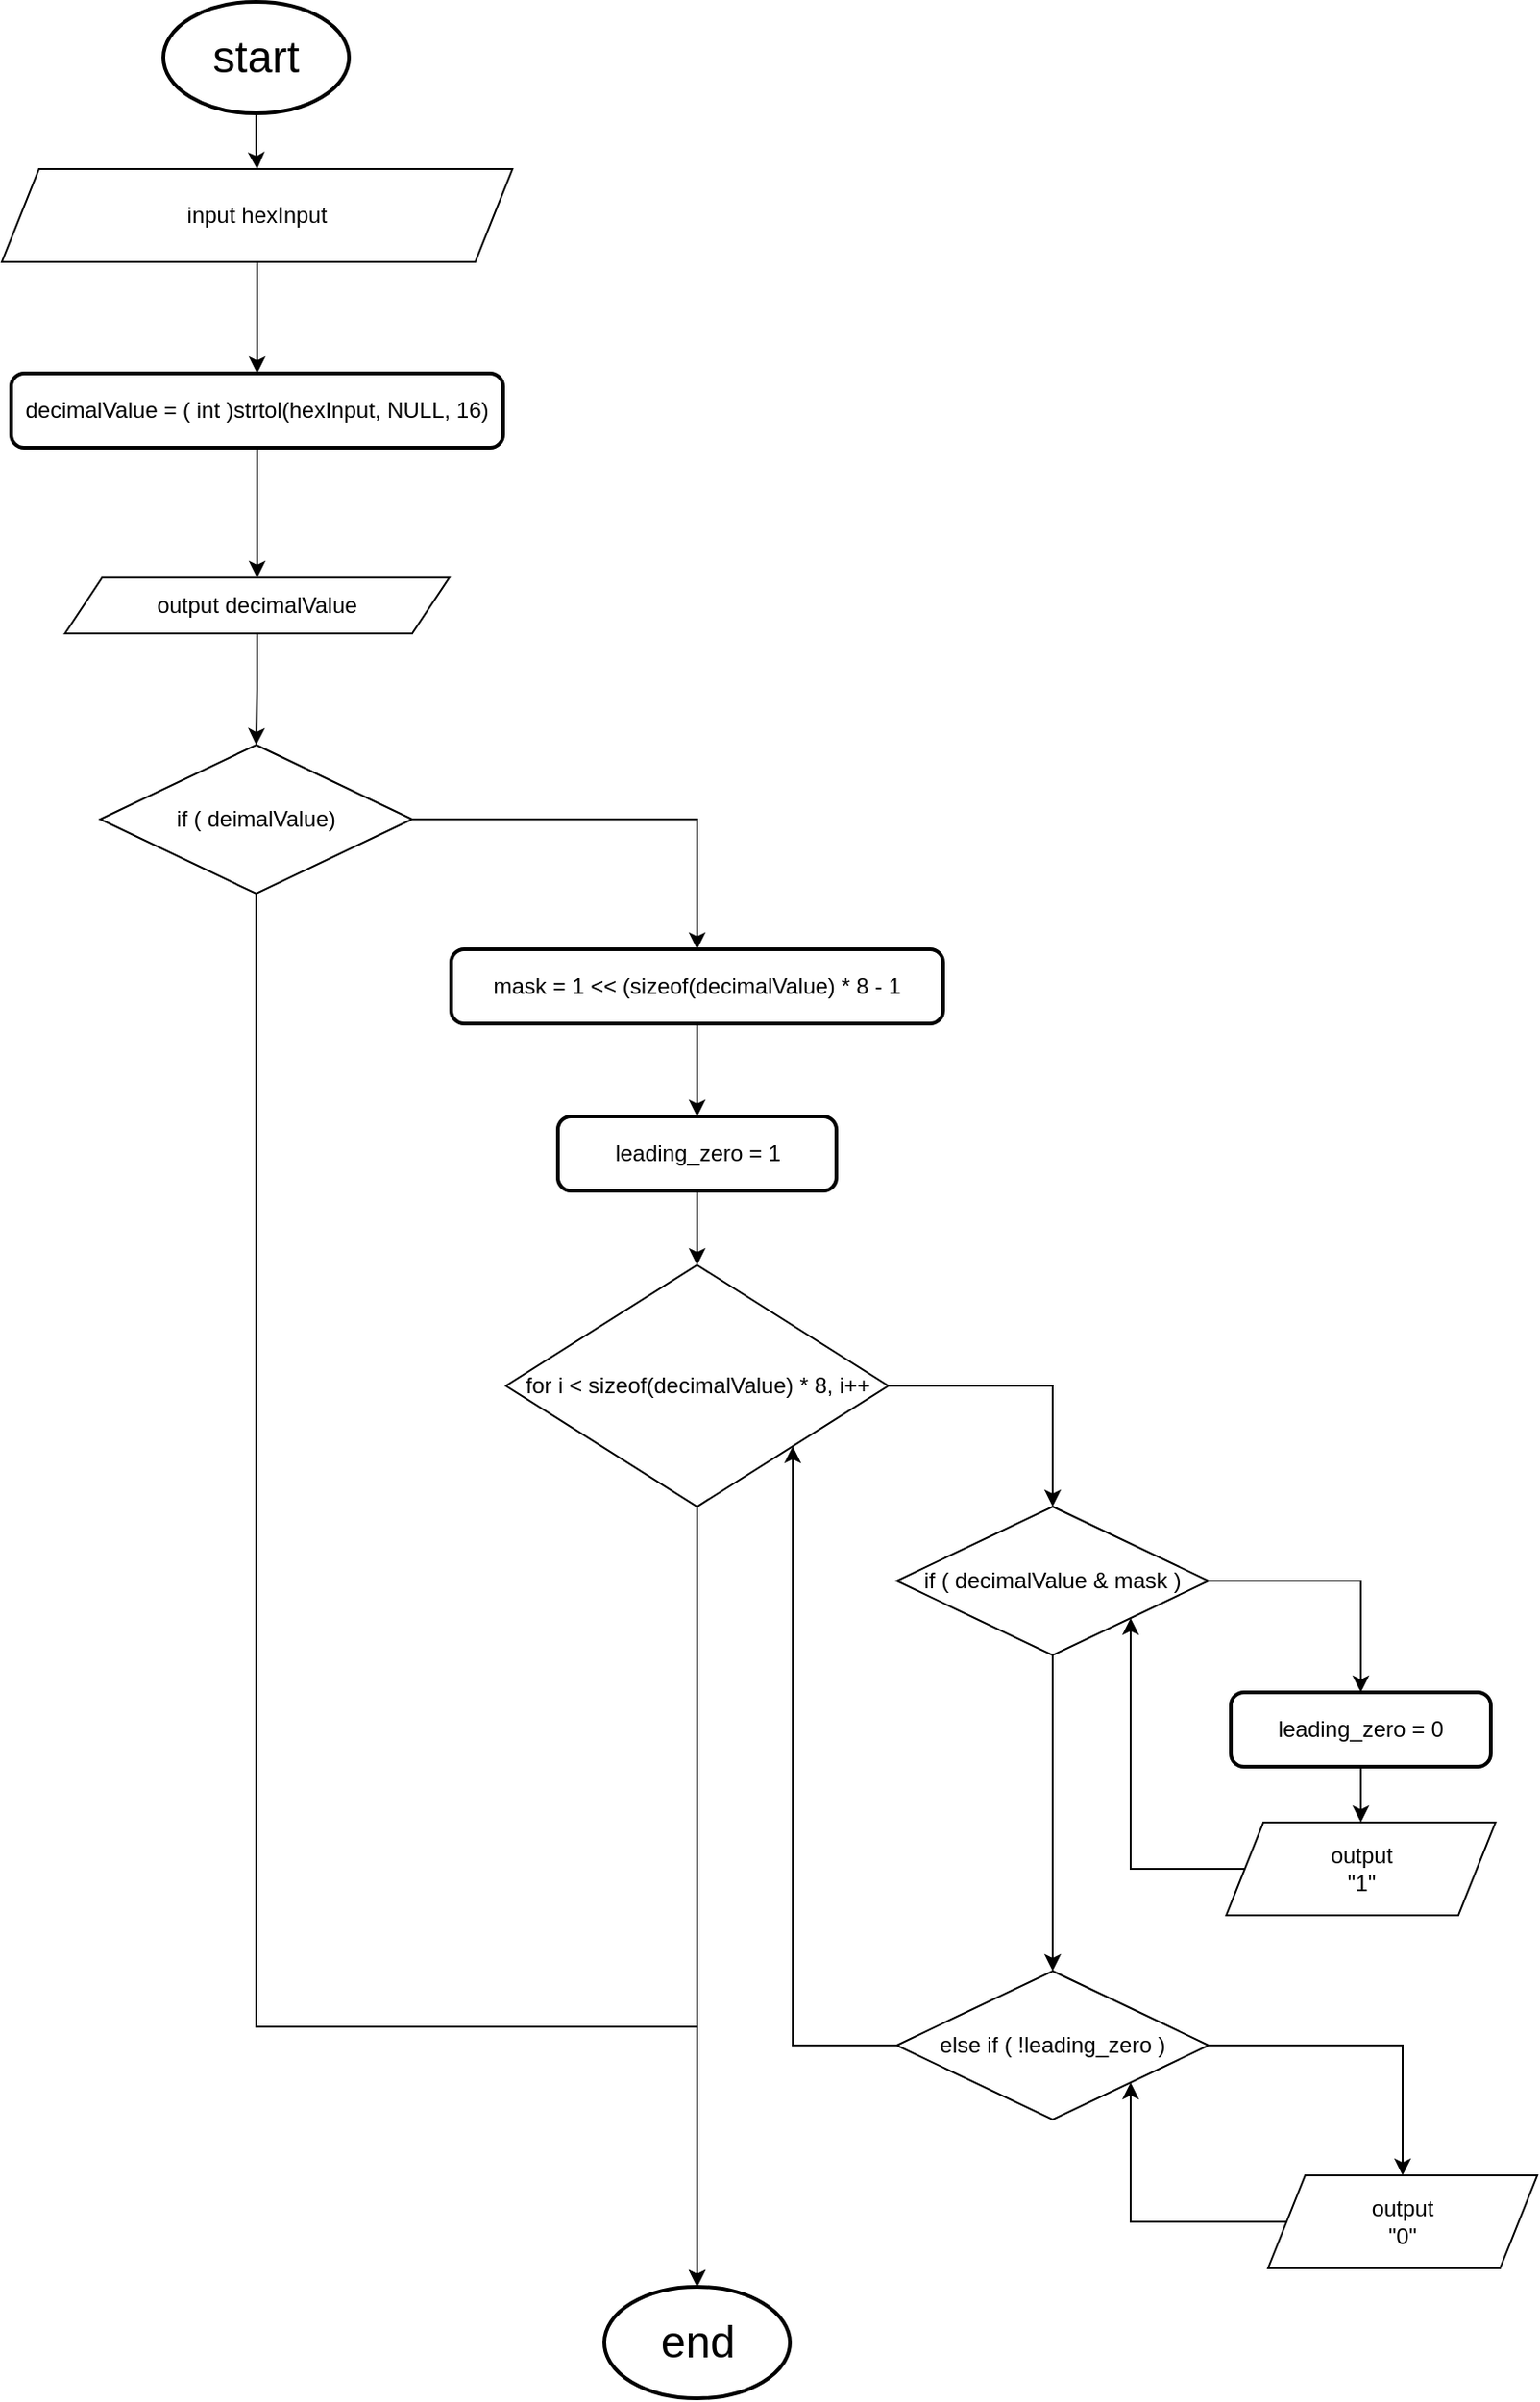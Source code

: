 <mxfile version="25.0.3">
  <diagram name="Page-1" id="tH1B05S7cDsGQLrVIaWI">
    <mxGraphModel dx="2049" dy="1066" grid="1" gridSize="10" guides="1" tooltips="1" connect="1" arrows="1" fold="1" page="1" pageScale="1" pageWidth="850" pageHeight="1100" math="0" shadow="0">
      <root>
        <mxCell id="0" />
        <mxCell id="1" parent="0" />
        <mxCell id="ozsisSN1wUWCmHHTkumO-28" style="edgeStyle=orthogonalEdgeStyle;rounded=0;orthogonalLoop=1;jettySize=auto;html=1;entryX=0.5;entryY=0;entryDx=0;entryDy=0;" edge="1" parent="1" source="ozsisSN1wUWCmHHTkumO-1" target="ozsisSN1wUWCmHHTkumO-3">
          <mxGeometry relative="1" as="geometry" />
        </mxCell>
        <mxCell id="ozsisSN1wUWCmHHTkumO-1" value="&lt;font style=&quot;font-size: 24px;&quot;&gt;start&lt;/font&gt;" style="strokeWidth=2;html=1;shape=mxgraph.flowchart.start_1;whiteSpace=wrap;" vertex="1" parent="1">
          <mxGeometry x="375" y="40" width="100" height="60" as="geometry" />
        </mxCell>
        <mxCell id="ozsisSN1wUWCmHHTkumO-2" value="&lt;font style=&quot;font-size: 24px;&quot;&gt;end&lt;/font&gt;" style="strokeWidth=2;html=1;shape=mxgraph.flowchart.start_1;whiteSpace=wrap;" vertex="1" parent="1">
          <mxGeometry x="612.5" y="1270" width="100" height="60" as="geometry" />
        </mxCell>
        <mxCell id="ozsisSN1wUWCmHHTkumO-29" style="edgeStyle=orthogonalEdgeStyle;rounded=0;orthogonalLoop=1;jettySize=auto;html=1;entryX=0.5;entryY=0;entryDx=0;entryDy=0;" edge="1" parent="1" source="ozsisSN1wUWCmHHTkumO-3" target="ozsisSN1wUWCmHHTkumO-4">
          <mxGeometry relative="1" as="geometry" />
        </mxCell>
        <mxCell id="ozsisSN1wUWCmHHTkumO-3" value="input hexInput" style="shape=parallelogram;perimeter=parallelogramPerimeter;whiteSpace=wrap;html=1;fixedSize=1;" vertex="1" parent="1">
          <mxGeometry x="288" y="130" width="275" height="50" as="geometry" />
        </mxCell>
        <mxCell id="ozsisSN1wUWCmHHTkumO-30" style="edgeStyle=orthogonalEdgeStyle;rounded=0;orthogonalLoop=1;jettySize=auto;html=1;entryX=0.5;entryY=0;entryDx=0;entryDy=0;" edge="1" parent="1" source="ozsisSN1wUWCmHHTkumO-4" target="ozsisSN1wUWCmHHTkumO-5">
          <mxGeometry relative="1" as="geometry" />
        </mxCell>
        <mxCell id="ozsisSN1wUWCmHHTkumO-4" value="decimalValue = ( int )strtol(hexInput, NULL, 16)" style="rounded=1;whiteSpace=wrap;html=1;absoluteArcSize=1;arcSize=14;strokeWidth=2;" vertex="1" parent="1">
          <mxGeometry x="293" y="240" width="265" height="40" as="geometry" />
        </mxCell>
        <mxCell id="ozsisSN1wUWCmHHTkumO-31" style="edgeStyle=orthogonalEdgeStyle;rounded=0;orthogonalLoop=1;jettySize=auto;html=1;entryX=0.5;entryY=0;entryDx=0;entryDy=0;" edge="1" parent="1" source="ozsisSN1wUWCmHHTkumO-5" target="ozsisSN1wUWCmHHTkumO-7">
          <mxGeometry relative="1" as="geometry" />
        </mxCell>
        <mxCell id="ozsisSN1wUWCmHHTkumO-5" value="output decimalValue" style="shape=parallelogram;perimeter=parallelogramPerimeter;whiteSpace=wrap;html=1;fixedSize=1;" vertex="1" parent="1">
          <mxGeometry x="322" y="350" width="207" height="30" as="geometry" />
        </mxCell>
        <mxCell id="ozsisSN1wUWCmHHTkumO-14" style="edgeStyle=orthogonalEdgeStyle;rounded=0;orthogonalLoop=1;jettySize=auto;html=1;entryX=0.5;entryY=0;entryDx=0;entryDy=0;" edge="1" parent="1" source="ozsisSN1wUWCmHHTkumO-6" target="ozsisSN1wUWCmHHTkumO-13">
          <mxGeometry relative="1" as="geometry" />
        </mxCell>
        <mxCell id="ozsisSN1wUWCmHHTkumO-6" value="for i &amp;lt; sizeof(decimalValue) * 8, i++" style="rhombus;whiteSpace=wrap;html=1;" vertex="1" parent="1">
          <mxGeometry x="559.5" y="720" width="206" height="130" as="geometry" />
        </mxCell>
        <mxCell id="ozsisSN1wUWCmHHTkumO-10" style="edgeStyle=orthogonalEdgeStyle;rounded=0;orthogonalLoop=1;jettySize=auto;html=1;entryX=0.5;entryY=0;entryDx=0;entryDy=0;" edge="1" parent="1" source="ozsisSN1wUWCmHHTkumO-7" target="ozsisSN1wUWCmHHTkumO-8">
          <mxGeometry relative="1" as="geometry" />
        </mxCell>
        <mxCell id="ozsisSN1wUWCmHHTkumO-7" value="if ( deimalValue)" style="rhombus;whiteSpace=wrap;html=1;" vertex="1" parent="1">
          <mxGeometry x="341" y="440" width="168" height="80" as="geometry" />
        </mxCell>
        <mxCell id="ozsisSN1wUWCmHHTkumO-11" style="edgeStyle=orthogonalEdgeStyle;rounded=0;orthogonalLoop=1;jettySize=auto;html=1;entryX=0.5;entryY=0;entryDx=0;entryDy=0;" edge="1" parent="1" source="ozsisSN1wUWCmHHTkumO-8" target="ozsisSN1wUWCmHHTkumO-9">
          <mxGeometry relative="1" as="geometry" />
        </mxCell>
        <mxCell id="ozsisSN1wUWCmHHTkumO-8" value="mask = 1 &amp;lt;&amp;lt; (sizeof(decimalValue) * 8 - 1" style="rounded=1;whiteSpace=wrap;html=1;absoluteArcSize=1;arcSize=14;strokeWidth=2;" vertex="1" parent="1">
          <mxGeometry x="530" y="550" width="265" height="40" as="geometry" />
        </mxCell>
        <mxCell id="ozsisSN1wUWCmHHTkumO-12" style="edgeStyle=orthogonalEdgeStyle;rounded=0;orthogonalLoop=1;jettySize=auto;html=1;exitX=0.5;exitY=1;exitDx=0;exitDy=0;entryX=0.5;entryY=0;entryDx=0;entryDy=0;" edge="1" parent="1" source="ozsisSN1wUWCmHHTkumO-9" target="ozsisSN1wUWCmHHTkumO-6">
          <mxGeometry relative="1" as="geometry" />
        </mxCell>
        <mxCell id="ozsisSN1wUWCmHHTkumO-9" value="leading_zero = 1" style="rounded=1;whiteSpace=wrap;html=1;absoluteArcSize=1;arcSize=14;strokeWidth=2;" vertex="1" parent="1">
          <mxGeometry x="587.5" y="640" width="150" height="40" as="geometry" />
        </mxCell>
        <mxCell id="ozsisSN1wUWCmHHTkumO-17" style="edgeStyle=orthogonalEdgeStyle;rounded=0;orthogonalLoop=1;jettySize=auto;html=1;entryX=0.5;entryY=0;entryDx=0;entryDy=0;" edge="1" parent="1" source="ozsisSN1wUWCmHHTkumO-13" target="ozsisSN1wUWCmHHTkumO-15">
          <mxGeometry relative="1" as="geometry" />
        </mxCell>
        <mxCell id="ozsisSN1wUWCmHHTkumO-22" style="edgeStyle=orthogonalEdgeStyle;rounded=0;orthogonalLoop=1;jettySize=auto;html=1;entryX=0.5;entryY=0;entryDx=0;entryDy=0;" edge="1" parent="1" source="ozsisSN1wUWCmHHTkumO-13" target="ozsisSN1wUWCmHHTkumO-21">
          <mxGeometry relative="1" as="geometry" />
        </mxCell>
        <mxCell id="ozsisSN1wUWCmHHTkumO-13" value="if ( decimalValue &amp;amp; mask )" style="rhombus;whiteSpace=wrap;html=1;" vertex="1" parent="1">
          <mxGeometry x="770" y="850" width="168" height="80" as="geometry" />
        </mxCell>
        <mxCell id="ozsisSN1wUWCmHHTkumO-18" style="edgeStyle=orthogonalEdgeStyle;rounded=0;orthogonalLoop=1;jettySize=auto;html=1;entryX=0.5;entryY=0;entryDx=0;entryDy=0;" edge="1" parent="1" source="ozsisSN1wUWCmHHTkumO-15" target="ozsisSN1wUWCmHHTkumO-16">
          <mxGeometry relative="1" as="geometry" />
        </mxCell>
        <mxCell id="ozsisSN1wUWCmHHTkumO-15" value="leading_zero = 0" style="rounded=1;whiteSpace=wrap;html=1;absoluteArcSize=1;arcSize=14;strokeWidth=2;" vertex="1" parent="1">
          <mxGeometry x="950" y="950" width="140" height="40" as="geometry" />
        </mxCell>
        <mxCell id="ozsisSN1wUWCmHHTkumO-19" style="edgeStyle=orthogonalEdgeStyle;rounded=0;orthogonalLoop=1;jettySize=auto;html=1;entryX=1;entryY=1;entryDx=0;entryDy=0;" edge="1" parent="1" source="ozsisSN1wUWCmHHTkumO-16" target="ozsisSN1wUWCmHHTkumO-13">
          <mxGeometry relative="1" as="geometry" />
        </mxCell>
        <mxCell id="ozsisSN1wUWCmHHTkumO-16" value="output&lt;div&gt;&quot;1&quot;&lt;/div&gt;" style="shape=parallelogram;perimeter=parallelogramPerimeter;whiteSpace=wrap;html=1;fixedSize=1;" vertex="1" parent="1">
          <mxGeometry x="947.5" y="1020" width="145" height="50" as="geometry" />
        </mxCell>
        <mxCell id="ozsisSN1wUWCmHHTkumO-24" style="edgeStyle=orthogonalEdgeStyle;rounded=0;orthogonalLoop=1;jettySize=auto;html=1;entryX=0.5;entryY=0;entryDx=0;entryDy=0;" edge="1" parent="1" source="ozsisSN1wUWCmHHTkumO-21" target="ozsisSN1wUWCmHHTkumO-23">
          <mxGeometry relative="1" as="geometry" />
        </mxCell>
        <mxCell id="ozsisSN1wUWCmHHTkumO-26" style="edgeStyle=orthogonalEdgeStyle;rounded=0;orthogonalLoop=1;jettySize=auto;html=1;entryX=1;entryY=1;entryDx=0;entryDy=0;" edge="1" parent="1" source="ozsisSN1wUWCmHHTkumO-21" target="ozsisSN1wUWCmHHTkumO-6">
          <mxGeometry relative="1" as="geometry" />
        </mxCell>
        <mxCell id="ozsisSN1wUWCmHHTkumO-21" value="else if ( !leading_zero )" style="rhombus;whiteSpace=wrap;html=1;" vertex="1" parent="1">
          <mxGeometry x="770" y="1100" width="168" height="80" as="geometry" />
        </mxCell>
        <mxCell id="ozsisSN1wUWCmHHTkumO-25" style="edgeStyle=orthogonalEdgeStyle;rounded=0;orthogonalLoop=1;jettySize=auto;html=1;entryX=1;entryY=1;entryDx=0;entryDy=0;" edge="1" parent="1" source="ozsisSN1wUWCmHHTkumO-23" target="ozsisSN1wUWCmHHTkumO-21">
          <mxGeometry relative="1" as="geometry" />
        </mxCell>
        <mxCell id="ozsisSN1wUWCmHHTkumO-23" value="output&lt;div&gt;&quot;0&quot;&lt;/div&gt;" style="shape=parallelogram;perimeter=parallelogramPerimeter;whiteSpace=wrap;html=1;fixedSize=1;" vertex="1" parent="1">
          <mxGeometry x="970" y="1210" width="145" height="50" as="geometry" />
        </mxCell>
        <mxCell id="ozsisSN1wUWCmHHTkumO-27" style="edgeStyle=orthogonalEdgeStyle;rounded=0;orthogonalLoop=1;jettySize=auto;html=1;entryX=0.5;entryY=0;entryDx=0;entryDy=0;entryPerimeter=0;" edge="1" parent="1" source="ozsisSN1wUWCmHHTkumO-6" target="ozsisSN1wUWCmHHTkumO-2">
          <mxGeometry relative="1" as="geometry" />
        </mxCell>
        <mxCell id="ozsisSN1wUWCmHHTkumO-32" style="edgeStyle=orthogonalEdgeStyle;rounded=0;orthogonalLoop=1;jettySize=auto;html=1;entryX=0.5;entryY=0;entryDx=0;entryDy=0;entryPerimeter=0;" edge="1" parent="1" source="ozsisSN1wUWCmHHTkumO-7" target="ozsisSN1wUWCmHHTkumO-2">
          <mxGeometry relative="1" as="geometry">
            <Array as="points">
              <mxPoint x="425" y="1130" />
              <mxPoint x="663" y="1130" />
            </Array>
          </mxGeometry>
        </mxCell>
      </root>
    </mxGraphModel>
  </diagram>
</mxfile>
